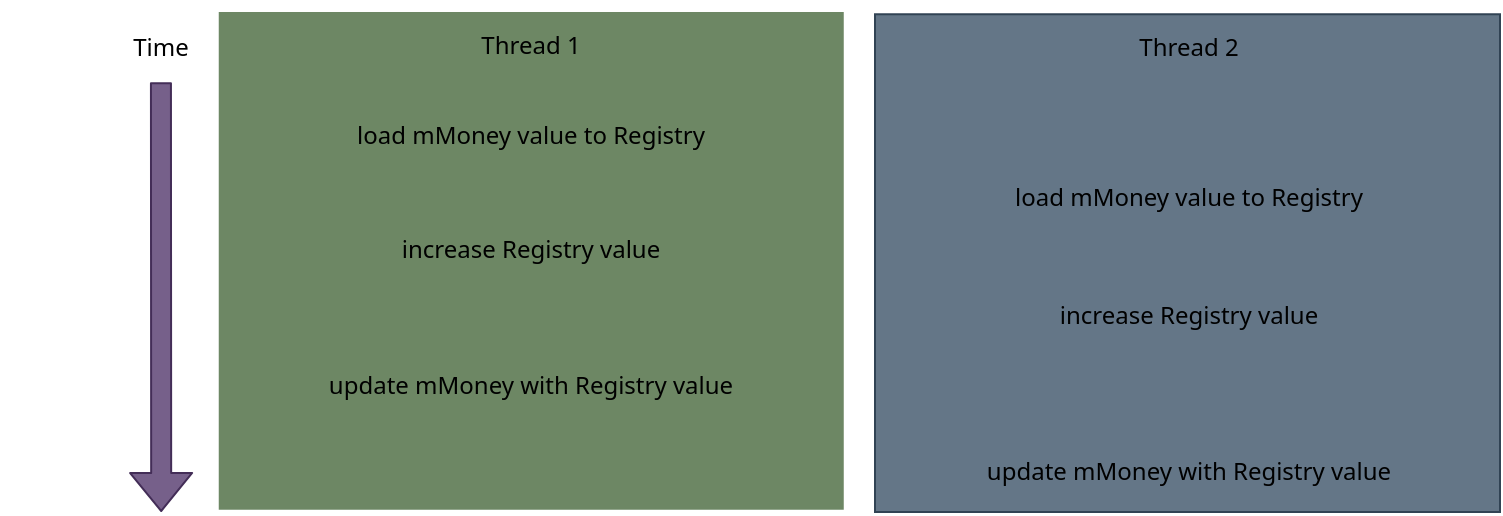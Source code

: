 <mxfile>
    <diagram id="xtA1a_p7q23QWDeRuTdz" name="Page-1">
        <mxGraphModel dx="1018" dy="996" grid="1" gridSize="10" guides="1" tooltips="1" connect="1" arrows="1" fold="1" page="1" pageScale="1" pageWidth="850" pageHeight="1100" math="0" shadow="0">
            <root>
                <mxCell id="0"/>
                <mxCell id="1" parent="0"/>
                <mxCell id="44" value="" style="group" parent="1" vertex="1" connectable="0">
                    <mxGeometry x="50" y="190" width="750" height="250" as="geometry"/>
                </mxCell>
                <mxCell id="7" value="" style="group" parent="44" vertex="1" connectable="0">
                    <mxGeometry x="109.375" width="312.5" height="248.869" as="geometry"/>
                </mxCell>
                <mxCell id="2" value="" style="rounded=0;whiteSpace=wrap;html=1;fillColor=#6d8764;strokeColor=none;fontColor=#ffffff;" parent="7" vertex="1">
                    <mxGeometry width="312.5" height="248.869" as="geometry"/>
                </mxCell>
                <mxCell id="3" value="&lt;font face=&quot;Noto Sans&quot;&gt;Thread 1&lt;/font&gt;" style="text;html=1;strokeColor=none;fillColor=none;align=center;verticalAlign=middle;whiteSpace=wrap;rounded=0;" parent="7" vertex="1">
                    <mxGeometry width="312.5" height="33.937" as="geometry"/>
                </mxCell>
                <mxCell id="31" value="&lt;font face=&quot;Noto Sans&quot;&gt;load mMoney value to Registry&lt;/font&gt;" style="text;html=1;strokeColor=none;fillColor=none;align=center;verticalAlign=middle;whiteSpace=wrap;rounded=0;" parent="7" vertex="1">
                    <mxGeometry y="45.249" width="312.5" height="33.937" as="geometry"/>
                </mxCell>
                <mxCell id="32" value="&lt;font face=&quot;Noto Sans&quot;&gt;increase Registry value&lt;/font&gt;" style="text;html=1;strokeColor=none;fillColor=none;align=center;verticalAlign=middle;whiteSpace=wrap;rounded=0;" parent="7" vertex="1">
                    <mxGeometry y="101.81" width="312.5" height="33.937" as="geometry"/>
                </mxCell>
                <mxCell id="33" value="&lt;font face=&quot;Noto Sans&quot;&gt;update mMoney with Registry value&lt;/font&gt;" style="text;html=1;strokeColor=none;fillColor=none;align=center;verticalAlign=middle;whiteSpace=wrap;rounded=0;" parent="7" vertex="1">
                    <mxGeometry y="169.683" width="312.5" height="33.937" as="geometry"/>
                </mxCell>
                <mxCell id="34" value="" style="group" parent="44" vertex="1" connectable="0">
                    <mxGeometry x="437.5" y="1.131" width="312.5" height="248.869" as="geometry"/>
                </mxCell>
                <mxCell id="35" value="" style="rounded=0;whiteSpace=wrap;html=1;fillColor=#647687;strokeColor=#314354;fontColor=#ffffff;" parent="34" vertex="1">
                    <mxGeometry width="312.5" height="248.869" as="geometry"/>
                </mxCell>
                <mxCell id="36" value="&lt;font face=&quot;Noto Sans&quot;&gt;Thread 2&lt;/font&gt;" style="text;html=1;strokeColor=none;fillColor=none;align=center;verticalAlign=middle;whiteSpace=wrap;rounded=0;" parent="34" vertex="1">
                    <mxGeometry width="312.5" height="33.937" as="geometry"/>
                </mxCell>
                <mxCell id="37" value="&lt;font face=&quot;Noto Sans&quot;&gt;load mMoney value to Registry&lt;/font&gt;" style="text;html=1;strokeColor=none;fillColor=none;align=center;verticalAlign=middle;whiteSpace=wrap;rounded=0;" parent="34" vertex="1">
                    <mxGeometry y="74.661" width="312.5" height="33.937" as="geometry"/>
                </mxCell>
                <mxCell id="38" value="&lt;font face=&quot;Noto Sans&quot;&gt;increase Registry value&lt;/font&gt;" style="text;html=1;strokeColor=none;fillColor=none;align=center;verticalAlign=middle;whiteSpace=wrap;rounded=0;" parent="34" vertex="1">
                    <mxGeometry y="133.484" width="312.5" height="33.937" as="geometry"/>
                </mxCell>
                <mxCell id="39" value="&lt;font face=&quot;Noto Sans&quot;&gt;update mMoney with Registry value&lt;/font&gt;" style="text;html=1;strokeColor=none;fillColor=none;align=center;verticalAlign=middle;whiteSpace=wrap;rounded=0;" parent="34" vertex="1">
                    <mxGeometry y="211.538" width="312.5" height="33.937" as="geometry"/>
                </mxCell>
                <mxCell id="42" value="" style="shape=flexArrow;endArrow=none;startArrow=none;html=1;startFill=0;endFill=0;fillColor=#76608a;strokeColor=#432D57;" parent="44" source="43" edge="1">
                    <mxGeometry width="100" height="100" relative="1" as="geometry">
                        <mxPoint x="78.125" y="248.869" as="sourcePoint"/>
                        <mxPoint x="78.125" y="1.131" as="targetPoint"/>
                    </mxGeometry>
                </mxCell>
                <mxCell id="43" value="&lt;font face=&quot;Noto Sans&quot;&gt;Time&lt;/font&gt;" style="text;html=1;strokeColor=none;fillColor=none;align=center;verticalAlign=middle;whiteSpace=wrap;rounded=0;" parent="44" vertex="1">
                    <mxGeometry x="55.97" y="1.13" width="48.974" height="33.94" as="geometry"/>
                </mxCell>
                <mxCell id="47" value="" style="shape=flexArrow;endArrow=none;startArrow=block;html=1;startFill=0;endFill=0;fillColor=#76608a;strokeColor=#432D57;" parent="44" target="43" edge="1">
                    <mxGeometry width="100" height="100" relative="1" as="geometry">
                        <mxPoint x="80.597" y="250" as="sourcePoint"/>
                        <mxPoint x="138.591" y="225.07" as="targetPoint"/>
                    </mxGeometry>
                </mxCell>
            </root>
        </mxGraphModel>
    </diagram>
</mxfile>